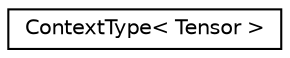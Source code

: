 digraph "Graphical Class Hierarchy"
{
 // LATEX_PDF_SIZE
  edge [fontname="Helvetica",fontsize="10",labelfontname="Helvetica",labelfontsize="10"];
  node [fontname="Helvetica",fontsize="10",shape=record];
  rankdir="LR";
  Node0 [label="ContextType\< Tensor \>",height=0.2,width=0.4,color="black", fillcolor="white", style="filled",URL="$structarm__compute_1_1test_1_1_context_type_3_01_tensor_01_4.xhtml",tooltip=" "];
}
